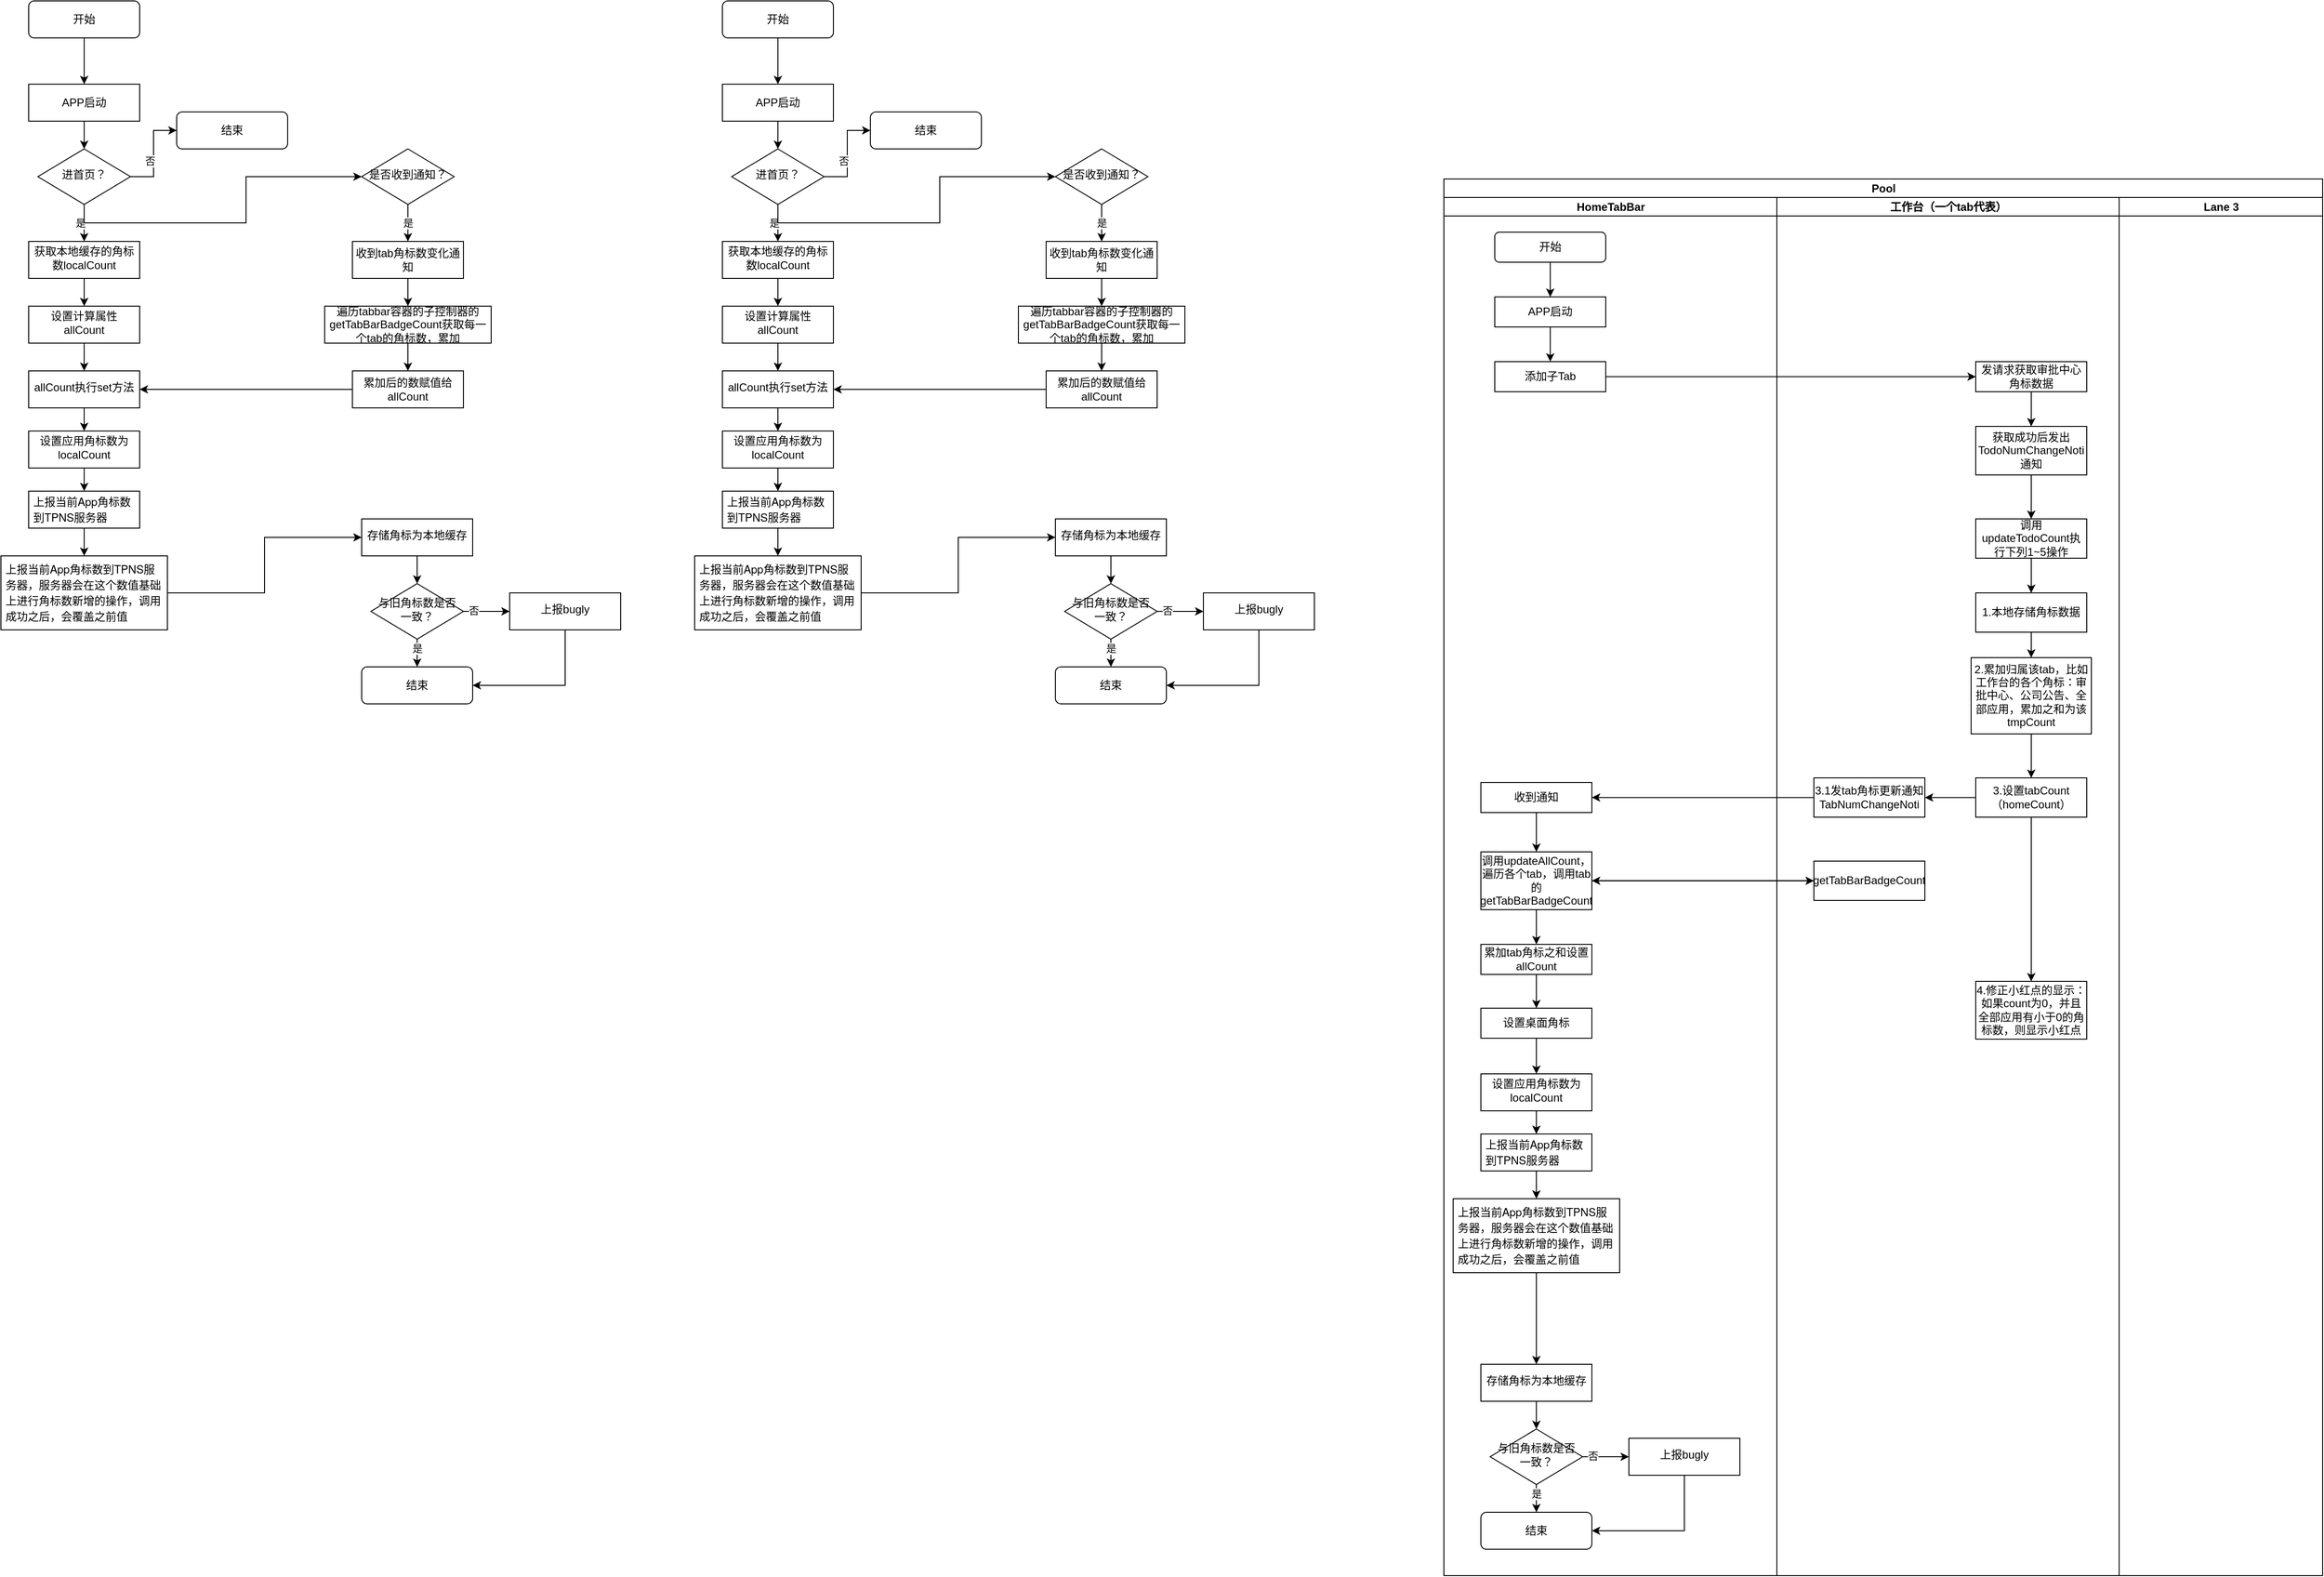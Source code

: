 <mxfile version="21.2.9" type="github">
  <diagram id="C5RBs43oDa-KdzZeNtuy" name="Page-1">
    <mxGraphModel dx="1434" dy="771" grid="1" gridSize="10" guides="1" tooltips="1" connect="1" arrows="1" fold="1" page="1" pageScale="1" pageWidth="827" pageHeight="1169" math="0" shadow="0">
      <root>
        <mxCell id="WIyWlLk6GJQsqaUBKTNV-0" />
        <mxCell id="WIyWlLk6GJQsqaUBKTNV-1" parent="WIyWlLk6GJQsqaUBKTNV-0" />
        <mxCell id="JHV4z5gwBgqs_8dn7TYP-1" value="" style="edgeStyle=orthogonalEdgeStyle;rounded=0;orthogonalLoop=1;jettySize=auto;html=1;" parent="WIyWlLk6GJQsqaUBKTNV-1" source="WIyWlLk6GJQsqaUBKTNV-3" target="JHV4z5gwBgqs_8dn7TYP-0" edge="1">
          <mxGeometry relative="1" as="geometry" />
        </mxCell>
        <mxCell id="WIyWlLk6GJQsqaUBKTNV-3" value="开始" style="rounded=1;whiteSpace=wrap;html=1;fontSize=12;glass=0;strokeWidth=1;shadow=0;" parent="WIyWlLk6GJQsqaUBKTNV-1" vertex="1">
          <mxGeometry x="160" y="80" width="120" height="40" as="geometry" />
        </mxCell>
        <mxCell id="JHV4z5gwBgqs_8dn7TYP-3" value="" style="edgeStyle=orthogonalEdgeStyle;rounded=0;orthogonalLoop=1;jettySize=auto;html=1;" parent="WIyWlLk6GJQsqaUBKTNV-1" source="JHV4z5gwBgqs_8dn7TYP-0" target="JHV4z5gwBgqs_8dn7TYP-2" edge="1">
          <mxGeometry relative="1" as="geometry" />
        </mxCell>
        <mxCell id="JHV4z5gwBgqs_8dn7TYP-0" value="APP启动" style="rounded=0;whiteSpace=wrap;html=1;" parent="WIyWlLk6GJQsqaUBKTNV-1" vertex="1">
          <mxGeometry x="160" y="170" width="120" height="40" as="geometry" />
        </mxCell>
        <mxCell id="JHV4z5gwBgqs_8dn7TYP-5" value="" style="edgeStyle=orthogonalEdgeStyle;rounded=0;orthogonalLoop=1;jettySize=auto;html=1;" parent="WIyWlLk6GJQsqaUBKTNV-1" source="JHV4z5gwBgqs_8dn7TYP-2" target="JHV4z5gwBgqs_8dn7TYP-4" edge="1">
          <mxGeometry relative="1" as="geometry" />
        </mxCell>
        <mxCell id="JHV4z5gwBgqs_8dn7TYP-6" value="否" style="edgeLabel;html=1;align=center;verticalAlign=middle;resizable=0;points=[];" parent="JHV4z5gwBgqs_8dn7TYP-5" vertex="1" connectable="0">
          <mxGeometry x="-0.16" y="4" relative="1" as="geometry">
            <mxPoint as="offset" />
          </mxGeometry>
        </mxCell>
        <mxCell id="JHV4z5gwBgqs_8dn7TYP-8" value="" style="edgeStyle=orthogonalEdgeStyle;rounded=0;orthogonalLoop=1;jettySize=auto;html=1;" parent="WIyWlLk6GJQsqaUBKTNV-1" source="JHV4z5gwBgqs_8dn7TYP-2" target="JHV4z5gwBgqs_8dn7TYP-7" edge="1">
          <mxGeometry relative="1" as="geometry" />
        </mxCell>
        <mxCell id="JHV4z5gwBgqs_8dn7TYP-9" value="是" style="edgeLabel;html=1;align=center;verticalAlign=middle;resizable=0;points=[];" parent="JHV4z5gwBgqs_8dn7TYP-8" vertex="1" connectable="0">
          <mxGeometry x="-0.76" y="-4" relative="1" as="geometry">
            <mxPoint y="15" as="offset" />
          </mxGeometry>
        </mxCell>
        <mxCell id="JHV4z5gwBgqs_8dn7TYP-41" style="edgeStyle=orthogonalEdgeStyle;rounded=0;orthogonalLoop=1;jettySize=auto;html=1;exitX=0.5;exitY=1;exitDx=0;exitDy=0;entryX=0;entryY=0.5;entryDx=0;entryDy=0;" parent="WIyWlLk6GJQsqaUBKTNV-1" source="JHV4z5gwBgqs_8dn7TYP-2" target="JHV4z5gwBgqs_8dn7TYP-40" edge="1">
          <mxGeometry relative="1" as="geometry" />
        </mxCell>
        <mxCell id="JHV4z5gwBgqs_8dn7TYP-2" value="进首页？" style="rhombus;whiteSpace=wrap;html=1;shadow=0;fontFamily=Helvetica;fontSize=12;align=center;strokeWidth=1;spacing=6;spacingTop=-4;" parent="WIyWlLk6GJQsqaUBKTNV-1" vertex="1">
          <mxGeometry x="170" y="240" width="100" height="60" as="geometry" />
        </mxCell>
        <mxCell id="JHV4z5gwBgqs_8dn7TYP-4" value="结束" style="rounded=1;whiteSpace=wrap;html=1;fontSize=12;glass=0;strokeWidth=1;shadow=0;" parent="WIyWlLk6GJQsqaUBKTNV-1" vertex="1">
          <mxGeometry x="320" y="200" width="120" height="40" as="geometry" />
        </mxCell>
        <mxCell id="JHV4z5gwBgqs_8dn7TYP-11" value="" style="edgeStyle=orthogonalEdgeStyle;rounded=0;orthogonalLoop=1;jettySize=auto;html=1;" parent="WIyWlLk6GJQsqaUBKTNV-1" source="JHV4z5gwBgqs_8dn7TYP-7" target="JHV4z5gwBgqs_8dn7TYP-10" edge="1">
          <mxGeometry relative="1" as="geometry" />
        </mxCell>
        <mxCell id="JHV4z5gwBgqs_8dn7TYP-7" value="获取本地缓存的角标数localCount" style="whiteSpace=wrap;html=1;shadow=0;strokeWidth=1;spacing=6;spacingTop=-4;" parent="WIyWlLk6GJQsqaUBKTNV-1" vertex="1">
          <mxGeometry x="160" y="340" width="120" height="40" as="geometry" />
        </mxCell>
        <mxCell id="JHV4z5gwBgqs_8dn7TYP-13" value="" style="edgeStyle=orthogonalEdgeStyle;rounded=0;orthogonalLoop=1;jettySize=auto;html=1;" parent="WIyWlLk6GJQsqaUBKTNV-1" source="JHV4z5gwBgqs_8dn7TYP-10" target="JHV4z5gwBgqs_8dn7TYP-12" edge="1">
          <mxGeometry relative="1" as="geometry" />
        </mxCell>
        <mxCell id="JHV4z5gwBgqs_8dn7TYP-10" value="设置计算属性allCount" style="whiteSpace=wrap;html=1;shadow=0;strokeWidth=1;spacing=6;spacingTop=-4;" parent="WIyWlLk6GJQsqaUBKTNV-1" vertex="1">
          <mxGeometry x="160" y="410" width="120" height="40" as="geometry" />
        </mxCell>
        <mxCell id="JHV4z5gwBgqs_8dn7TYP-15" value="" style="edgeStyle=orthogonalEdgeStyle;rounded=0;orthogonalLoop=1;jettySize=auto;html=1;" parent="WIyWlLk6GJQsqaUBKTNV-1" source="JHV4z5gwBgqs_8dn7TYP-12" target="JHV4z5gwBgqs_8dn7TYP-14" edge="1">
          <mxGeometry relative="1" as="geometry" />
        </mxCell>
        <mxCell id="JHV4z5gwBgqs_8dn7TYP-12" value="allCount执行set方法" style="whiteSpace=wrap;html=1;shadow=0;strokeWidth=1;spacing=6;spacingTop=-4;" parent="WIyWlLk6GJQsqaUBKTNV-1" vertex="1">
          <mxGeometry x="160" y="480" width="120" height="40" as="geometry" />
        </mxCell>
        <mxCell id="JHV4z5gwBgqs_8dn7TYP-17" value="" style="edgeStyle=orthogonalEdgeStyle;rounded=0;orthogonalLoop=1;jettySize=auto;html=1;" parent="WIyWlLk6GJQsqaUBKTNV-1" source="JHV4z5gwBgqs_8dn7TYP-14" target="JHV4z5gwBgqs_8dn7TYP-16" edge="1">
          <mxGeometry relative="1" as="geometry" />
        </mxCell>
        <mxCell id="JHV4z5gwBgqs_8dn7TYP-14" value="设置应用角标数为localCount" style="whiteSpace=wrap;html=1;shadow=0;strokeWidth=1;spacing=6;spacingTop=-4;" parent="WIyWlLk6GJQsqaUBKTNV-1" vertex="1">
          <mxGeometry x="160" y="545" width="120" height="40" as="geometry" />
        </mxCell>
        <mxCell id="JHV4z5gwBgqs_8dn7TYP-19" value="" style="edgeStyle=orthogonalEdgeStyle;rounded=0;orthogonalLoop=1;jettySize=auto;html=1;" parent="WIyWlLk6GJQsqaUBKTNV-1" source="JHV4z5gwBgqs_8dn7TYP-16" target="JHV4z5gwBgqs_8dn7TYP-18" edge="1">
          <mxGeometry relative="1" as="geometry" />
        </mxCell>
        <mxCell id="JHV4z5gwBgqs_8dn7TYP-16" value="&lt;p style=&quot;margin: 0px; font-variant-numeric: normal; font-variant-east-asian: normal; font-variant-alternates: normal; font-kerning: auto; font-optical-sizing: auto; font-feature-settings: normal; font-variation-settings: normal; font-stretch: normal; line-height: normal; font-family: &amp;quot;Helvetica Neue&amp;quot;; background-color: rgb(255, 255, 255); text-align: start;&quot; class=&quot;p1&quot;&gt;上报当前App角标数到TPNS服务器&lt;/p&gt;" style="whiteSpace=wrap;html=1;shadow=0;strokeWidth=1;spacing=6;spacingTop=-4;" parent="WIyWlLk6GJQsqaUBKTNV-1" vertex="1">
          <mxGeometry x="160" y="610" width="120" height="40" as="geometry" />
        </mxCell>
        <mxCell id="JHV4z5gwBgqs_8dn7TYP-21" value="" style="edgeStyle=orthogonalEdgeStyle;rounded=0;orthogonalLoop=1;jettySize=auto;html=1;" parent="WIyWlLk6GJQsqaUBKTNV-1" source="JHV4z5gwBgqs_8dn7TYP-18" target="JHV4z5gwBgqs_8dn7TYP-20" edge="1">
          <mxGeometry relative="1" as="geometry" />
        </mxCell>
        <mxCell id="JHV4z5gwBgqs_8dn7TYP-18" value="&lt;p style=&quot;margin: 0px; font-variant-numeric: normal; font-variant-east-asian: normal; font-variant-alternates: normal; font-kerning: auto; font-optical-sizing: auto; font-feature-settings: normal; font-variation-settings: normal; font-stretch: normal; line-height: normal; font-family: &amp;quot;Helvetica Neue&amp;quot;; background-color: rgb(255, 255, 255); text-align: start;&quot; class=&quot;p1&quot;&gt;上报当前App角标数到TPNS服务器，服务器会在这个数值基础上进行角标数新增的操作，调用成功之后，会覆盖之前值&lt;/p&gt;" style="whiteSpace=wrap;html=1;shadow=0;strokeWidth=1;spacing=6;spacingTop=-4;" parent="WIyWlLk6GJQsqaUBKTNV-1" vertex="1">
          <mxGeometry x="130" y="680" width="180" height="80" as="geometry" />
        </mxCell>
        <mxCell id="JHV4z5gwBgqs_8dn7TYP-23" value="" style="edgeStyle=orthogonalEdgeStyle;rounded=0;orthogonalLoop=1;jettySize=auto;html=1;exitX=1;exitY=0.5;exitDx=0;exitDy=0;" parent="WIyWlLk6GJQsqaUBKTNV-1" source="JHV4z5gwBgqs_8dn7TYP-24" target="JHV4z5gwBgqs_8dn7TYP-22" edge="1">
          <mxGeometry relative="1" as="geometry" />
        </mxCell>
        <mxCell id="JHV4z5gwBgqs_8dn7TYP-25" value="否" style="edgeLabel;html=1;align=center;verticalAlign=middle;resizable=0;points=[];" parent="JHV4z5gwBgqs_8dn7TYP-23" vertex="1" connectable="0">
          <mxGeometry x="-0.568" y="1" relative="1" as="geometry">
            <mxPoint as="offset" />
          </mxGeometry>
        </mxCell>
        <mxCell id="JHV4z5gwBgqs_8dn7TYP-26" value="" style="edgeStyle=orthogonalEdgeStyle;rounded=0;orthogonalLoop=1;jettySize=auto;html=1;" parent="WIyWlLk6GJQsqaUBKTNV-1" source="JHV4z5gwBgqs_8dn7TYP-20" target="JHV4z5gwBgqs_8dn7TYP-24" edge="1">
          <mxGeometry relative="1" as="geometry" />
        </mxCell>
        <mxCell id="JHV4z5gwBgqs_8dn7TYP-20" value="存储角标为本地缓存" style="whiteSpace=wrap;html=1;shadow=0;strokeWidth=1;spacing=6;spacingTop=-4;" parent="WIyWlLk6GJQsqaUBKTNV-1" vertex="1">
          <mxGeometry x="520" y="640" width="120" height="40" as="geometry" />
        </mxCell>
        <mxCell id="JHV4z5gwBgqs_8dn7TYP-31" style="edgeStyle=orthogonalEdgeStyle;rounded=0;orthogonalLoop=1;jettySize=auto;html=1;entryX=1;entryY=0.5;entryDx=0;entryDy=0;exitX=0.5;exitY=1;exitDx=0;exitDy=0;" parent="WIyWlLk6GJQsqaUBKTNV-1" source="JHV4z5gwBgqs_8dn7TYP-22" target="JHV4z5gwBgqs_8dn7TYP-29" edge="1">
          <mxGeometry relative="1" as="geometry" />
        </mxCell>
        <mxCell id="JHV4z5gwBgqs_8dn7TYP-22" value="上报bugly" style="whiteSpace=wrap;html=1;shadow=0;strokeWidth=1;spacing=6;spacingTop=-4;" parent="WIyWlLk6GJQsqaUBKTNV-1" vertex="1">
          <mxGeometry x="680" y="720" width="120" height="40" as="geometry" />
        </mxCell>
        <mxCell id="JHV4z5gwBgqs_8dn7TYP-30" value="" style="edgeStyle=orthogonalEdgeStyle;rounded=0;orthogonalLoop=1;jettySize=auto;html=1;" parent="WIyWlLk6GJQsqaUBKTNV-1" source="JHV4z5gwBgqs_8dn7TYP-24" target="JHV4z5gwBgqs_8dn7TYP-29" edge="1">
          <mxGeometry relative="1" as="geometry" />
        </mxCell>
        <mxCell id="JHV4z5gwBgqs_8dn7TYP-32" value="是" style="edgeLabel;html=1;align=center;verticalAlign=middle;resizable=0;points=[];" parent="JHV4z5gwBgqs_8dn7TYP-30" vertex="1" connectable="0">
          <mxGeometry x="0.2" relative="1" as="geometry">
            <mxPoint as="offset" />
          </mxGeometry>
        </mxCell>
        <mxCell id="JHV4z5gwBgqs_8dn7TYP-24" value="与旧角标数是否一致？" style="rhombus;whiteSpace=wrap;html=1;shadow=0;fontFamily=Helvetica;fontSize=12;align=center;strokeWidth=1;spacing=6;spacingTop=-4;" parent="WIyWlLk6GJQsqaUBKTNV-1" vertex="1">
          <mxGeometry x="530" y="710" width="100" height="60" as="geometry" />
        </mxCell>
        <mxCell id="JHV4z5gwBgqs_8dn7TYP-29" value="结束" style="rounded=1;whiteSpace=wrap;html=1;fontSize=12;glass=0;strokeWidth=1;shadow=0;" parent="WIyWlLk6GJQsqaUBKTNV-1" vertex="1">
          <mxGeometry x="520" y="800" width="120" height="40" as="geometry" />
        </mxCell>
        <mxCell id="JHV4z5gwBgqs_8dn7TYP-35" value="" style="edgeStyle=orthogonalEdgeStyle;rounded=0;orthogonalLoop=1;jettySize=auto;html=1;" parent="WIyWlLk6GJQsqaUBKTNV-1" source="JHV4z5gwBgqs_8dn7TYP-33" target="JHV4z5gwBgqs_8dn7TYP-34" edge="1">
          <mxGeometry relative="1" as="geometry" />
        </mxCell>
        <mxCell id="JHV4z5gwBgqs_8dn7TYP-33" value="收到tab角标数变化通知" style="rounded=0;whiteSpace=wrap;html=1;" parent="WIyWlLk6GJQsqaUBKTNV-1" vertex="1">
          <mxGeometry x="510" y="340" width="120" height="40" as="geometry" />
        </mxCell>
        <mxCell id="JHV4z5gwBgqs_8dn7TYP-38" value="" style="edgeStyle=orthogonalEdgeStyle;rounded=0;orthogonalLoop=1;jettySize=auto;html=1;" parent="WIyWlLk6GJQsqaUBKTNV-1" source="JHV4z5gwBgqs_8dn7TYP-34" target="JHV4z5gwBgqs_8dn7TYP-37" edge="1">
          <mxGeometry relative="1" as="geometry" />
        </mxCell>
        <mxCell id="JHV4z5gwBgqs_8dn7TYP-34" value="遍历tabbar容器的子控制器的getTabBarBadgeCount获取每一个tab的角标数，累加" style="rounded=0;whiteSpace=wrap;html=1;" parent="WIyWlLk6GJQsqaUBKTNV-1" vertex="1">
          <mxGeometry x="480" y="410" width="180" height="40" as="geometry" />
        </mxCell>
        <mxCell id="JHV4z5gwBgqs_8dn7TYP-39" style="edgeStyle=orthogonalEdgeStyle;rounded=0;orthogonalLoop=1;jettySize=auto;html=1;entryX=1;entryY=0.5;entryDx=0;entryDy=0;exitX=0;exitY=0.5;exitDx=0;exitDy=0;" parent="WIyWlLk6GJQsqaUBKTNV-1" source="JHV4z5gwBgqs_8dn7TYP-37" target="JHV4z5gwBgqs_8dn7TYP-12" edge="1">
          <mxGeometry relative="1" as="geometry" />
        </mxCell>
        <mxCell id="JHV4z5gwBgqs_8dn7TYP-37" value="累加后的数赋值给allCount" style="rounded=0;whiteSpace=wrap;html=1;" parent="WIyWlLk6GJQsqaUBKTNV-1" vertex="1">
          <mxGeometry x="510" y="480" width="120" height="40" as="geometry" />
        </mxCell>
        <mxCell id="JHV4z5gwBgqs_8dn7TYP-43" value="是" style="edgeStyle=orthogonalEdgeStyle;rounded=0;orthogonalLoop=1;jettySize=auto;html=1;entryX=0.5;entryY=0;entryDx=0;entryDy=0;" parent="WIyWlLk6GJQsqaUBKTNV-1" source="JHV4z5gwBgqs_8dn7TYP-40" target="JHV4z5gwBgqs_8dn7TYP-33" edge="1">
          <mxGeometry relative="1" as="geometry" />
        </mxCell>
        <mxCell id="JHV4z5gwBgqs_8dn7TYP-40" value="是否收到通知？" style="rhombus;whiteSpace=wrap;html=1;shadow=0;fontFamily=Helvetica;fontSize=12;align=center;strokeWidth=1;spacing=6;spacingTop=-4;" parent="WIyWlLk6GJQsqaUBKTNV-1" vertex="1">
          <mxGeometry x="520" y="240" width="100" height="60" as="geometry" />
        </mxCell>
        <mxCell id="_8JFi2L16GDxgn1YLCtb-0" value="" style="edgeStyle=orthogonalEdgeStyle;rounded=0;orthogonalLoop=1;jettySize=auto;html=1;" edge="1" parent="WIyWlLk6GJQsqaUBKTNV-1" source="_8JFi2L16GDxgn1YLCtb-1" target="_8JFi2L16GDxgn1YLCtb-3">
          <mxGeometry relative="1" as="geometry" />
        </mxCell>
        <mxCell id="_8JFi2L16GDxgn1YLCtb-1" value="开始" style="rounded=1;whiteSpace=wrap;html=1;fontSize=12;glass=0;strokeWidth=1;shadow=0;" vertex="1" parent="WIyWlLk6GJQsqaUBKTNV-1">
          <mxGeometry x="910" y="80" width="120" height="40" as="geometry" />
        </mxCell>
        <mxCell id="_8JFi2L16GDxgn1YLCtb-2" value="" style="edgeStyle=orthogonalEdgeStyle;rounded=0;orthogonalLoop=1;jettySize=auto;html=1;" edge="1" parent="WIyWlLk6GJQsqaUBKTNV-1" source="_8JFi2L16GDxgn1YLCtb-3" target="_8JFi2L16GDxgn1YLCtb-9">
          <mxGeometry relative="1" as="geometry" />
        </mxCell>
        <mxCell id="_8JFi2L16GDxgn1YLCtb-3" value="APP启动" style="rounded=0;whiteSpace=wrap;html=1;" vertex="1" parent="WIyWlLk6GJQsqaUBKTNV-1">
          <mxGeometry x="910" y="170" width="120" height="40" as="geometry" />
        </mxCell>
        <mxCell id="_8JFi2L16GDxgn1YLCtb-4" value="" style="edgeStyle=orthogonalEdgeStyle;rounded=0;orthogonalLoop=1;jettySize=auto;html=1;" edge="1" parent="WIyWlLk6GJQsqaUBKTNV-1" source="_8JFi2L16GDxgn1YLCtb-9" target="_8JFi2L16GDxgn1YLCtb-10">
          <mxGeometry relative="1" as="geometry" />
        </mxCell>
        <mxCell id="_8JFi2L16GDxgn1YLCtb-5" value="否" style="edgeLabel;html=1;align=center;verticalAlign=middle;resizable=0;points=[];" vertex="1" connectable="0" parent="_8JFi2L16GDxgn1YLCtb-4">
          <mxGeometry x="-0.16" y="4" relative="1" as="geometry">
            <mxPoint as="offset" />
          </mxGeometry>
        </mxCell>
        <mxCell id="_8JFi2L16GDxgn1YLCtb-6" value="" style="edgeStyle=orthogonalEdgeStyle;rounded=0;orthogonalLoop=1;jettySize=auto;html=1;" edge="1" parent="WIyWlLk6GJQsqaUBKTNV-1" source="_8JFi2L16GDxgn1YLCtb-9" target="_8JFi2L16GDxgn1YLCtb-12">
          <mxGeometry relative="1" as="geometry" />
        </mxCell>
        <mxCell id="_8JFi2L16GDxgn1YLCtb-7" value="是" style="edgeLabel;html=1;align=center;verticalAlign=middle;resizable=0;points=[];" vertex="1" connectable="0" parent="_8JFi2L16GDxgn1YLCtb-6">
          <mxGeometry x="-0.76" y="-4" relative="1" as="geometry">
            <mxPoint y="15" as="offset" />
          </mxGeometry>
        </mxCell>
        <mxCell id="_8JFi2L16GDxgn1YLCtb-8" style="edgeStyle=orthogonalEdgeStyle;rounded=0;orthogonalLoop=1;jettySize=auto;html=1;exitX=0.5;exitY=1;exitDx=0;exitDy=0;entryX=0;entryY=0.5;entryDx=0;entryDy=0;" edge="1" parent="WIyWlLk6GJQsqaUBKTNV-1" source="_8JFi2L16GDxgn1YLCtb-9" target="_8JFi2L16GDxgn1YLCtb-40">
          <mxGeometry relative="1" as="geometry" />
        </mxCell>
        <mxCell id="_8JFi2L16GDxgn1YLCtb-9" value="进首页？" style="rhombus;whiteSpace=wrap;html=1;shadow=0;fontFamily=Helvetica;fontSize=12;align=center;strokeWidth=1;spacing=6;spacingTop=-4;" vertex="1" parent="WIyWlLk6GJQsqaUBKTNV-1">
          <mxGeometry x="920" y="240" width="100" height="60" as="geometry" />
        </mxCell>
        <mxCell id="_8JFi2L16GDxgn1YLCtb-10" value="结束" style="rounded=1;whiteSpace=wrap;html=1;fontSize=12;glass=0;strokeWidth=1;shadow=0;" vertex="1" parent="WIyWlLk6GJQsqaUBKTNV-1">
          <mxGeometry x="1070" y="200" width="120" height="40" as="geometry" />
        </mxCell>
        <mxCell id="_8JFi2L16GDxgn1YLCtb-11" value="" style="edgeStyle=orthogonalEdgeStyle;rounded=0;orthogonalLoop=1;jettySize=auto;html=1;" edge="1" parent="WIyWlLk6GJQsqaUBKTNV-1" source="_8JFi2L16GDxgn1YLCtb-12" target="_8JFi2L16GDxgn1YLCtb-14">
          <mxGeometry relative="1" as="geometry" />
        </mxCell>
        <mxCell id="_8JFi2L16GDxgn1YLCtb-12" value="获取本地缓存的角标数localCount" style="whiteSpace=wrap;html=1;shadow=0;strokeWidth=1;spacing=6;spacingTop=-4;" vertex="1" parent="WIyWlLk6GJQsqaUBKTNV-1">
          <mxGeometry x="910" y="340" width="120" height="40" as="geometry" />
        </mxCell>
        <mxCell id="_8JFi2L16GDxgn1YLCtb-13" value="" style="edgeStyle=orthogonalEdgeStyle;rounded=0;orthogonalLoop=1;jettySize=auto;html=1;" edge="1" parent="WIyWlLk6GJQsqaUBKTNV-1" source="_8JFi2L16GDxgn1YLCtb-14" target="_8JFi2L16GDxgn1YLCtb-16">
          <mxGeometry relative="1" as="geometry" />
        </mxCell>
        <mxCell id="_8JFi2L16GDxgn1YLCtb-14" value="设置计算属性allCount" style="whiteSpace=wrap;html=1;shadow=0;strokeWidth=1;spacing=6;spacingTop=-4;" vertex="1" parent="WIyWlLk6GJQsqaUBKTNV-1">
          <mxGeometry x="910" y="410" width="120" height="40" as="geometry" />
        </mxCell>
        <mxCell id="_8JFi2L16GDxgn1YLCtb-15" value="" style="edgeStyle=orthogonalEdgeStyle;rounded=0;orthogonalLoop=1;jettySize=auto;html=1;" edge="1" parent="WIyWlLk6GJQsqaUBKTNV-1" source="_8JFi2L16GDxgn1YLCtb-16" target="_8JFi2L16GDxgn1YLCtb-18">
          <mxGeometry relative="1" as="geometry" />
        </mxCell>
        <mxCell id="_8JFi2L16GDxgn1YLCtb-16" value="allCount执行set方法" style="whiteSpace=wrap;html=1;shadow=0;strokeWidth=1;spacing=6;spacingTop=-4;" vertex="1" parent="WIyWlLk6GJQsqaUBKTNV-1">
          <mxGeometry x="910" y="480" width="120" height="40" as="geometry" />
        </mxCell>
        <mxCell id="_8JFi2L16GDxgn1YLCtb-17" value="" style="edgeStyle=orthogonalEdgeStyle;rounded=0;orthogonalLoop=1;jettySize=auto;html=1;" edge="1" parent="WIyWlLk6GJQsqaUBKTNV-1" source="_8JFi2L16GDxgn1YLCtb-18" target="_8JFi2L16GDxgn1YLCtb-20">
          <mxGeometry relative="1" as="geometry" />
        </mxCell>
        <mxCell id="_8JFi2L16GDxgn1YLCtb-18" value="设置应用角标数为localCount" style="whiteSpace=wrap;html=1;shadow=0;strokeWidth=1;spacing=6;spacingTop=-4;" vertex="1" parent="WIyWlLk6GJQsqaUBKTNV-1">
          <mxGeometry x="910" y="545" width="120" height="40" as="geometry" />
        </mxCell>
        <mxCell id="_8JFi2L16GDxgn1YLCtb-19" value="" style="edgeStyle=orthogonalEdgeStyle;rounded=0;orthogonalLoop=1;jettySize=auto;html=1;" edge="1" parent="WIyWlLk6GJQsqaUBKTNV-1" source="_8JFi2L16GDxgn1YLCtb-20" target="_8JFi2L16GDxgn1YLCtb-22">
          <mxGeometry relative="1" as="geometry" />
        </mxCell>
        <mxCell id="_8JFi2L16GDxgn1YLCtb-20" value="&lt;p style=&quot;margin: 0px; font-variant-numeric: normal; font-variant-east-asian: normal; font-variant-alternates: normal; font-kerning: auto; font-optical-sizing: auto; font-feature-settings: normal; font-variation-settings: normal; font-stretch: normal; line-height: normal; font-family: &amp;quot;Helvetica Neue&amp;quot;; background-color: rgb(255, 255, 255); text-align: start;&quot; class=&quot;p1&quot;&gt;上报当前App角标数到TPNS服务器&lt;/p&gt;" style="whiteSpace=wrap;html=1;shadow=0;strokeWidth=1;spacing=6;spacingTop=-4;" vertex="1" parent="WIyWlLk6GJQsqaUBKTNV-1">
          <mxGeometry x="910" y="610" width="120" height="40" as="geometry" />
        </mxCell>
        <mxCell id="_8JFi2L16GDxgn1YLCtb-21" value="" style="edgeStyle=orthogonalEdgeStyle;rounded=0;orthogonalLoop=1;jettySize=auto;html=1;" edge="1" parent="WIyWlLk6GJQsqaUBKTNV-1" source="_8JFi2L16GDxgn1YLCtb-22" target="_8JFi2L16GDxgn1YLCtb-26">
          <mxGeometry relative="1" as="geometry" />
        </mxCell>
        <mxCell id="_8JFi2L16GDxgn1YLCtb-22" value="&lt;p style=&quot;margin: 0px; font-variant-numeric: normal; font-variant-east-asian: normal; font-variant-alternates: normal; font-kerning: auto; font-optical-sizing: auto; font-feature-settings: normal; font-variation-settings: normal; font-stretch: normal; line-height: normal; font-family: &amp;quot;Helvetica Neue&amp;quot;; background-color: rgb(255, 255, 255); text-align: start;&quot; class=&quot;p1&quot;&gt;上报当前App角标数到TPNS服务器，服务器会在这个数值基础上进行角标数新增的操作，调用成功之后，会覆盖之前值&lt;/p&gt;" style="whiteSpace=wrap;html=1;shadow=0;strokeWidth=1;spacing=6;spacingTop=-4;" vertex="1" parent="WIyWlLk6GJQsqaUBKTNV-1">
          <mxGeometry x="880" y="680" width="180" height="80" as="geometry" />
        </mxCell>
        <mxCell id="_8JFi2L16GDxgn1YLCtb-23" value="" style="edgeStyle=orthogonalEdgeStyle;rounded=0;orthogonalLoop=1;jettySize=auto;html=1;exitX=1;exitY=0.5;exitDx=0;exitDy=0;" edge="1" parent="WIyWlLk6GJQsqaUBKTNV-1" source="_8JFi2L16GDxgn1YLCtb-31" target="_8JFi2L16GDxgn1YLCtb-28">
          <mxGeometry relative="1" as="geometry" />
        </mxCell>
        <mxCell id="_8JFi2L16GDxgn1YLCtb-24" value="否" style="edgeLabel;html=1;align=center;verticalAlign=middle;resizable=0;points=[];" vertex="1" connectable="0" parent="_8JFi2L16GDxgn1YLCtb-23">
          <mxGeometry x="-0.568" y="1" relative="1" as="geometry">
            <mxPoint as="offset" />
          </mxGeometry>
        </mxCell>
        <mxCell id="_8JFi2L16GDxgn1YLCtb-25" value="" style="edgeStyle=orthogonalEdgeStyle;rounded=0;orthogonalLoop=1;jettySize=auto;html=1;" edge="1" parent="WIyWlLk6GJQsqaUBKTNV-1" source="_8JFi2L16GDxgn1YLCtb-26" target="_8JFi2L16GDxgn1YLCtb-31">
          <mxGeometry relative="1" as="geometry" />
        </mxCell>
        <mxCell id="_8JFi2L16GDxgn1YLCtb-26" value="存储角标为本地缓存" style="whiteSpace=wrap;html=1;shadow=0;strokeWidth=1;spacing=6;spacingTop=-4;" vertex="1" parent="WIyWlLk6GJQsqaUBKTNV-1">
          <mxGeometry x="1270" y="640" width="120" height="40" as="geometry" />
        </mxCell>
        <mxCell id="_8JFi2L16GDxgn1YLCtb-27" style="edgeStyle=orthogonalEdgeStyle;rounded=0;orthogonalLoop=1;jettySize=auto;html=1;entryX=1;entryY=0.5;entryDx=0;entryDy=0;exitX=0.5;exitY=1;exitDx=0;exitDy=0;" edge="1" parent="WIyWlLk6GJQsqaUBKTNV-1" source="_8JFi2L16GDxgn1YLCtb-28" target="_8JFi2L16GDxgn1YLCtb-32">
          <mxGeometry relative="1" as="geometry" />
        </mxCell>
        <mxCell id="_8JFi2L16GDxgn1YLCtb-28" value="上报bugly" style="whiteSpace=wrap;html=1;shadow=0;strokeWidth=1;spacing=6;spacingTop=-4;" vertex="1" parent="WIyWlLk6GJQsqaUBKTNV-1">
          <mxGeometry x="1430" y="720" width="120" height="40" as="geometry" />
        </mxCell>
        <mxCell id="_8JFi2L16GDxgn1YLCtb-29" value="" style="edgeStyle=orthogonalEdgeStyle;rounded=0;orthogonalLoop=1;jettySize=auto;html=1;" edge="1" parent="WIyWlLk6GJQsqaUBKTNV-1" source="_8JFi2L16GDxgn1YLCtb-31" target="_8JFi2L16GDxgn1YLCtb-32">
          <mxGeometry relative="1" as="geometry" />
        </mxCell>
        <mxCell id="_8JFi2L16GDxgn1YLCtb-30" value="是" style="edgeLabel;html=1;align=center;verticalAlign=middle;resizable=0;points=[];" vertex="1" connectable="0" parent="_8JFi2L16GDxgn1YLCtb-29">
          <mxGeometry x="0.2" relative="1" as="geometry">
            <mxPoint as="offset" />
          </mxGeometry>
        </mxCell>
        <mxCell id="_8JFi2L16GDxgn1YLCtb-31" value="与旧角标数是否一致？" style="rhombus;whiteSpace=wrap;html=1;shadow=0;fontFamily=Helvetica;fontSize=12;align=center;strokeWidth=1;spacing=6;spacingTop=-4;" vertex="1" parent="WIyWlLk6GJQsqaUBKTNV-1">
          <mxGeometry x="1280" y="710" width="100" height="60" as="geometry" />
        </mxCell>
        <mxCell id="_8JFi2L16GDxgn1YLCtb-32" value="结束" style="rounded=1;whiteSpace=wrap;html=1;fontSize=12;glass=0;strokeWidth=1;shadow=0;" vertex="1" parent="WIyWlLk6GJQsqaUBKTNV-1">
          <mxGeometry x="1270" y="800" width="120" height="40" as="geometry" />
        </mxCell>
        <mxCell id="_8JFi2L16GDxgn1YLCtb-33" value="" style="edgeStyle=orthogonalEdgeStyle;rounded=0;orthogonalLoop=1;jettySize=auto;html=1;" edge="1" parent="WIyWlLk6GJQsqaUBKTNV-1" source="_8JFi2L16GDxgn1YLCtb-34" target="_8JFi2L16GDxgn1YLCtb-36">
          <mxGeometry relative="1" as="geometry" />
        </mxCell>
        <mxCell id="_8JFi2L16GDxgn1YLCtb-34" value="收到tab角标数变化通知" style="rounded=0;whiteSpace=wrap;html=1;" vertex="1" parent="WIyWlLk6GJQsqaUBKTNV-1">
          <mxGeometry x="1260" y="340" width="120" height="40" as="geometry" />
        </mxCell>
        <mxCell id="_8JFi2L16GDxgn1YLCtb-35" value="" style="edgeStyle=orthogonalEdgeStyle;rounded=0;orthogonalLoop=1;jettySize=auto;html=1;" edge="1" parent="WIyWlLk6GJQsqaUBKTNV-1" source="_8JFi2L16GDxgn1YLCtb-36" target="_8JFi2L16GDxgn1YLCtb-38">
          <mxGeometry relative="1" as="geometry" />
        </mxCell>
        <mxCell id="_8JFi2L16GDxgn1YLCtb-36" value="遍历tabbar容器的子控制器的getTabBarBadgeCount获取每一个tab的角标数，累加" style="rounded=0;whiteSpace=wrap;html=1;" vertex="1" parent="WIyWlLk6GJQsqaUBKTNV-1">
          <mxGeometry x="1230" y="410" width="180" height="40" as="geometry" />
        </mxCell>
        <mxCell id="_8JFi2L16GDxgn1YLCtb-37" style="edgeStyle=orthogonalEdgeStyle;rounded=0;orthogonalLoop=1;jettySize=auto;html=1;entryX=1;entryY=0.5;entryDx=0;entryDy=0;exitX=0;exitY=0.5;exitDx=0;exitDy=0;" edge="1" parent="WIyWlLk6GJQsqaUBKTNV-1" source="_8JFi2L16GDxgn1YLCtb-38" target="_8JFi2L16GDxgn1YLCtb-16">
          <mxGeometry relative="1" as="geometry" />
        </mxCell>
        <mxCell id="_8JFi2L16GDxgn1YLCtb-38" value="累加后的数赋值给allCount" style="rounded=0;whiteSpace=wrap;html=1;" vertex="1" parent="WIyWlLk6GJQsqaUBKTNV-1">
          <mxGeometry x="1260" y="480" width="120" height="40" as="geometry" />
        </mxCell>
        <mxCell id="_8JFi2L16GDxgn1YLCtb-39" value="是" style="edgeStyle=orthogonalEdgeStyle;rounded=0;orthogonalLoop=1;jettySize=auto;html=1;entryX=0.5;entryY=0;entryDx=0;entryDy=0;" edge="1" parent="WIyWlLk6GJQsqaUBKTNV-1" source="_8JFi2L16GDxgn1YLCtb-40" target="_8JFi2L16GDxgn1YLCtb-34">
          <mxGeometry relative="1" as="geometry" />
        </mxCell>
        <mxCell id="_8JFi2L16GDxgn1YLCtb-40" value="是否收到通知？" style="rhombus;whiteSpace=wrap;html=1;shadow=0;fontFamily=Helvetica;fontSize=12;align=center;strokeWidth=1;spacing=6;spacingTop=-4;" vertex="1" parent="WIyWlLk6GJQsqaUBKTNV-1">
          <mxGeometry x="1270" y="240" width="100" height="60" as="geometry" />
        </mxCell>
        <mxCell id="_8JFi2L16GDxgn1YLCtb-41" value="Pool" style="swimlane;childLayout=stackLayout;resizeParent=1;resizeParentMax=0;startSize=20;html=1;" vertex="1" parent="WIyWlLk6GJQsqaUBKTNV-1">
          <mxGeometry x="1690" y="272.5" width="950" height="1510" as="geometry" />
        </mxCell>
        <mxCell id="_8JFi2L16GDxgn1YLCtb-42" value="HomeTabBar" style="swimlane;startSize=20;html=1;" vertex="1" parent="_8JFi2L16GDxgn1YLCtb-41">
          <mxGeometry y="20" width="360" height="1490" as="geometry" />
        </mxCell>
        <mxCell id="_8JFi2L16GDxgn1YLCtb-51" value="" style="edgeStyle=orthogonalEdgeStyle;rounded=0;orthogonalLoop=1;jettySize=auto;html=1;" edge="1" parent="_8JFi2L16GDxgn1YLCtb-42" source="_8JFi2L16GDxgn1YLCtb-47" target="_8JFi2L16GDxgn1YLCtb-50">
          <mxGeometry relative="1" as="geometry" />
        </mxCell>
        <mxCell id="_8JFi2L16GDxgn1YLCtb-47" value="开始" style="rounded=1;whiteSpace=wrap;html=1;fontSize=12;glass=0;strokeWidth=1;shadow=0;" vertex="1" parent="_8JFi2L16GDxgn1YLCtb-42">
          <mxGeometry x="55" y="37.5" width="120" height="32.5" as="geometry" />
        </mxCell>
        <mxCell id="_8JFi2L16GDxgn1YLCtb-53" value="" style="edgeStyle=orthogonalEdgeStyle;rounded=0;orthogonalLoop=1;jettySize=auto;html=1;" edge="1" parent="_8JFi2L16GDxgn1YLCtb-42" source="_8JFi2L16GDxgn1YLCtb-50" target="_8JFi2L16GDxgn1YLCtb-52">
          <mxGeometry relative="1" as="geometry" />
        </mxCell>
        <mxCell id="_8JFi2L16GDxgn1YLCtb-50" value="APP启动" style="rounded=0;whiteSpace=wrap;html=1;" vertex="1" parent="_8JFi2L16GDxgn1YLCtb-42">
          <mxGeometry x="55" y="107.5" width="120" height="32.5" as="geometry" />
        </mxCell>
        <mxCell id="_8JFi2L16GDxgn1YLCtb-52" value="添加子Tab" style="rounded=0;whiteSpace=wrap;html=1;" vertex="1" parent="_8JFi2L16GDxgn1YLCtb-42">
          <mxGeometry x="55" y="177.5" width="120" height="32.5" as="geometry" />
        </mxCell>
        <mxCell id="_8JFi2L16GDxgn1YLCtb-80" value="" style="edgeStyle=orthogonalEdgeStyle;rounded=0;orthogonalLoop=1;jettySize=auto;html=1;" edge="1" parent="_8JFi2L16GDxgn1YLCtb-42" source="_8JFi2L16GDxgn1YLCtb-75" target="_8JFi2L16GDxgn1YLCtb-79">
          <mxGeometry relative="1" as="geometry" />
        </mxCell>
        <mxCell id="_8JFi2L16GDxgn1YLCtb-75" value="收到通知" style="rounded=0;whiteSpace=wrap;html=1;" vertex="1" parent="_8JFi2L16GDxgn1YLCtb-42">
          <mxGeometry x="40" y="632.5" width="120" height="32.5" as="geometry" />
        </mxCell>
        <mxCell id="_8JFi2L16GDxgn1YLCtb-102" value="" style="edgeStyle=orthogonalEdgeStyle;rounded=0;orthogonalLoop=1;jettySize=auto;html=1;" edge="1" parent="_8JFi2L16GDxgn1YLCtb-42" source="_8JFi2L16GDxgn1YLCtb-79" target="_8JFi2L16GDxgn1YLCtb-101">
          <mxGeometry relative="1" as="geometry" />
        </mxCell>
        <mxCell id="_8JFi2L16GDxgn1YLCtb-79" value="调用updateAllCount，遍历各个tab，调用tab的getTabBarBadgeCount" style="rounded=0;whiteSpace=wrap;html=1;" vertex="1" parent="_8JFi2L16GDxgn1YLCtb-42">
          <mxGeometry x="40" y="707.5" width="120" height="62.5" as="geometry" />
        </mxCell>
        <mxCell id="_8JFi2L16GDxgn1YLCtb-104" value="" style="edgeStyle=orthogonalEdgeStyle;rounded=0;orthogonalLoop=1;jettySize=auto;html=1;" edge="1" parent="_8JFi2L16GDxgn1YLCtb-42" source="_8JFi2L16GDxgn1YLCtb-101" target="_8JFi2L16GDxgn1YLCtb-103">
          <mxGeometry relative="1" as="geometry" />
        </mxCell>
        <mxCell id="_8JFi2L16GDxgn1YLCtb-101" value="累加tab角标之和设置allCount" style="rounded=0;whiteSpace=wrap;html=1;" vertex="1" parent="_8JFi2L16GDxgn1YLCtb-42">
          <mxGeometry x="40" y="807.5" width="120" height="32.5" as="geometry" />
        </mxCell>
        <mxCell id="_8JFi2L16GDxgn1YLCtb-122" style="edgeStyle=orthogonalEdgeStyle;rounded=0;orthogonalLoop=1;jettySize=auto;html=1;" edge="1" parent="_8JFi2L16GDxgn1YLCtb-42" source="_8JFi2L16GDxgn1YLCtb-103" target="_8JFi2L16GDxgn1YLCtb-106">
          <mxGeometry relative="1" as="geometry" />
        </mxCell>
        <mxCell id="_8JFi2L16GDxgn1YLCtb-103" value="设置桌面角标" style="rounded=0;whiteSpace=wrap;html=1;" vertex="1" parent="_8JFi2L16GDxgn1YLCtb-42">
          <mxGeometry x="40" y="876.5" width="120" height="32.5" as="geometry" />
        </mxCell>
        <mxCell id="_8JFi2L16GDxgn1YLCtb-106" value="设置应用角标数为localCount" style="whiteSpace=wrap;html=1;shadow=0;strokeWidth=1;spacing=6;spacingTop=-4;" vertex="1" parent="_8JFi2L16GDxgn1YLCtb-42">
          <mxGeometry x="40" y="947.5" width="120" height="40" as="geometry" />
        </mxCell>
        <mxCell id="_8JFi2L16GDxgn1YLCtb-108" value="&lt;p style=&quot;margin: 0px; font-variant-numeric: normal; font-variant-east-asian: normal; font-variant-alternates: normal; font-kerning: auto; font-optical-sizing: auto; font-feature-settings: normal; font-variation-settings: normal; font-stretch: normal; line-height: normal; font-family: &amp;quot;Helvetica Neue&amp;quot;; background-color: rgb(255, 255, 255); text-align: start;&quot; class=&quot;p1&quot;&gt;上报当前App角标数到TPNS服务器&lt;/p&gt;" style="whiteSpace=wrap;html=1;shadow=0;strokeWidth=1;spacing=6;spacingTop=-4;" vertex="1" parent="_8JFi2L16GDxgn1YLCtb-42">
          <mxGeometry x="40" y="1012.5" width="120" height="40" as="geometry" />
        </mxCell>
        <mxCell id="_8JFi2L16GDxgn1YLCtb-105" value="" style="edgeStyle=orthogonalEdgeStyle;rounded=0;orthogonalLoop=1;jettySize=auto;html=1;" edge="1" parent="_8JFi2L16GDxgn1YLCtb-42" source="_8JFi2L16GDxgn1YLCtb-106" target="_8JFi2L16GDxgn1YLCtb-108">
          <mxGeometry relative="1" as="geometry" />
        </mxCell>
        <mxCell id="_8JFi2L16GDxgn1YLCtb-110" value="&lt;p style=&quot;margin: 0px; font-variant-numeric: normal; font-variant-east-asian: normal; font-variant-alternates: normal; font-kerning: auto; font-optical-sizing: auto; font-feature-settings: normal; font-variation-settings: normal; font-stretch: normal; line-height: normal; font-family: &amp;quot;Helvetica Neue&amp;quot;; background-color: rgb(255, 255, 255); text-align: start;&quot; class=&quot;p1&quot;&gt;上报当前App角标数到TPNS服务器，服务器会在这个数值基础上进行角标数新增的操作，调用成功之后，会覆盖之前值&lt;/p&gt;" style="whiteSpace=wrap;html=1;shadow=0;strokeWidth=1;spacing=6;spacingTop=-4;" vertex="1" parent="_8JFi2L16GDxgn1YLCtb-42">
          <mxGeometry x="10" y="1082.5" width="180" height="80" as="geometry" />
        </mxCell>
        <mxCell id="_8JFi2L16GDxgn1YLCtb-107" value="" style="edgeStyle=orthogonalEdgeStyle;rounded=0;orthogonalLoop=1;jettySize=auto;html=1;" edge="1" parent="_8JFi2L16GDxgn1YLCtb-42" source="_8JFi2L16GDxgn1YLCtb-108" target="_8JFi2L16GDxgn1YLCtb-110">
          <mxGeometry relative="1" as="geometry" />
        </mxCell>
        <mxCell id="_8JFi2L16GDxgn1YLCtb-114" value="存储角标为本地缓存" style="whiteSpace=wrap;html=1;shadow=0;strokeWidth=1;spacing=6;spacingTop=-4;" vertex="1" parent="_8JFi2L16GDxgn1YLCtb-42">
          <mxGeometry x="40" y="1261.5" width="120" height="40" as="geometry" />
        </mxCell>
        <mxCell id="_8JFi2L16GDxgn1YLCtb-109" value="" style="edgeStyle=orthogonalEdgeStyle;rounded=0;orthogonalLoop=1;jettySize=auto;html=1;" edge="1" parent="_8JFi2L16GDxgn1YLCtb-42" source="_8JFi2L16GDxgn1YLCtb-110" target="_8JFi2L16GDxgn1YLCtb-114">
          <mxGeometry relative="1" as="geometry" />
        </mxCell>
        <mxCell id="_8JFi2L16GDxgn1YLCtb-116" value="上报bugly" style="whiteSpace=wrap;html=1;shadow=0;strokeWidth=1;spacing=6;spacingTop=-4;" vertex="1" parent="_8JFi2L16GDxgn1YLCtb-42">
          <mxGeometry x="200" y="1341.5" width="120" height="40" as="geometry" />
        </mxCell>
        <mxCell id="_8JFi2L16GDxgn1YLCtb-119" value="与旧角标数是否一致？" style="rhombus;whiteSpace=wrap;html=1;shadow=0;fontFamily=Helvetica;fontSize=12;align=center;strokeWidth=1;spacing=6;spacingTop=-4;" vertex="1" parent="_8JFi2L16GDxgn1YLCtb-42">
          <mxGeometry x="50" y="1331.5" width="100" height="60" as="geometry" />
        </mxCell>
        <mxCell id="_8JFi2L16GDxgn1YLCtb-113" value="" style="edgeStyle=orthogonalEdgeStyle;rounded=0;orthogonalLoop=1;jettySize=auto;html=1;" edge="1" parent="_8JFi2L16GDxgn1YLCtb-42" source="_8JFi2L16GDxgn1YLCtb-114" target="_8JFi2L16GDxgn1YLCtb-119">
          <mxGeometry relative="1" as="geometry" />
        </mxCell>
        <mxCell id="_8JFi2L16GDxgn1YLCtb-111" value="" style="edgeStyle=orthogonalEdgeStyle;rounded=0;orthogonalLoop=1;jettySize=auto;html=1;exitX=1;exitY=0.5;exitDx=0;exitDy=0;" edge="1" parent="_8JFi2L16GDxgn1YLCtb-42" source="_8JFi2L16GDxgn1YLCtb-119" target="_8JFi2L16GDxgn1YLCtb-116">
          <mxGeometry relative="1" as="geometry" />
        </mxCell>
        <mxCell id="_8JFi2L16GDxgn1YLCtb-112" value="否" style="edgeLabel;html=1;align=center;verticalAlign=middle;resizable=0;points=[];" vertex="1" connectable="0" parent="_8JFi2L16GDxgn1YLCtb-111">
          <mxGeometry x="-0.568" y="1" relative="1" as="geometry">
            <mxPoint as="offset" />
          </mxGeometry>
        </mxCell>
        <mxCell id="_8JFi2L16GDxgn1YLCtb-120" value="结束" style="rounded=1;whiteSpace=wrap;html=1;fontSize=12;glass=0;strokeWidth=1;shadow=0;" vertex="1" parent="_8JFi2L16GDxgn1YLCtb-42">
          <mxGeometry x="40" y="1421.5" width="120" height="40" as="geometry" />
        </mxCell>
        <mxCell id="_8JFi2L16GDxgn1YLCtb-115" style="edgeStyle=orthogonalEdgeStyle;rounded=0;orthogonalLoop=1;jettySize=auto;html=1;entryX=1;entryY=0.5;entryDx=0;entryDy=0;exitX=0.5;exitY=1;exitDx=0;exitDy=0;" edge="1" parent="_8JFi2L16GDxgn1YLCtb-42" source="_8JFi2L16GDxgn1YLCtb-116" target="_8JFi2L16GDxgn1YLCtb-120">
          <mxGeometry relative="1" as="geometry" />
        </mxCell>
        <mxCell id="_8JFi2L16GDxgn1YLCtb-117" value="" style="edgeStyle=orthogonalEdgeStyle;rounded=0;orthogonalLoop=1;jettySize=auto;html=1;" edge="1" parent="_8JFi2L16GDxgn1YLCtb-42" source="_8JFi2L16GDxgn1YLCtb-119" target="_8JFi2L16GDxgn1YLCtb-120">
          <mxGeometry relative="1" as="geometry" />
        </mxCell>
        <mxCell id="_8JFi2L16GDxgn1YLCtb-118" value="是" style="edgeLabel;html=1;align=center;verticalAlign=middle;resizable=0;points=[];" vertex="1" connectable="0" parent="_8JFi2L16GDxgn1YLCtb-117">
          <mxGeometry x="0.2" relative="1" as="geometry">
            <mxPoint as="offset" />
          </mxGeometry>
        </mxCell>
        <mxCell id="_8JFi2L16GDxgn1YLCtb-43" value="工作台（一个tab代表）" style="swimlane;startSize=20;html=1;" vertex="1" parent="_8JFi2L16GDxgn1YLCtb-41">
          <mxGeometry x="360" y="20" width="370" height="1490" as="geometry" />
        </mxCell>
        <mxCell id="_8JFi2L16GDxgn1YLCtb-60" value="" style="edgeStyle=orthogonalEdgeStyle;rounded=0;orthogonalLoop=1;jettySize=auto;html=1;" edge="1" parent="_8JFi2L16GDxgn1YLCtb-43" source="_8JFi2L16GDxgn1YLCtb-55" target="_8JFi2L16GDxgn1YLCtb-56">
          <mxGeometry relative="1" as="geometry" />
        </mxCell>
        <mxCell id="_8JFi2L16GDxgn1YLCtb-55" value="发请求获取审批中心角标数据" style="rounded=0;whiteSpace=wrap;html=1;" vertex="1" parent="_8JFi2L16GDxgn1YLCtb-43">
          <mxGeometry x="215" y="177.5" width="120" height="32.5" as="geometry" />
        </mxCell>
        <mxCell id="_8JFi2L16GDxgn1YLCtb-62" value="" style="edgeStyle=orthogonalEdgeStyle;rounded=0;orthogonalLoop=1;jettySize=auto;html=1;" edge="1" parent="_8JFi2L16GDxgn1YLCtb-43" source="_8JFi2L16GDxgn1YLCtb-56" target="_8JFi2L16GDxgn1YLCtb-57">
          <mxGeometry relative="1" as="geometry" />
        </mxCell>
        <mxCell id="_8JFi2L16GDxgn1YLCtb-56" value="获取成功后发出TodoNumChangeNoti通知" style="rounded=0;whiteSpace=wrap;html=1;" vertex="1" parent="_8JFi2L16GDxgn1YLCtb-43">
          <mxGeometry x="215" y="247.5" width="120" height="52.5" as="geometry" />
        </mxCell>
        <mxCell id="_8JFi2L16GDxgn1YLCtb-68" style="edgeStyle=orthogonalEdgeStyle;rounded=0;orthogonalLoop=1;jettySize=auto;html=1;entryX=0.5;entryY=0;entryDx=0;entryDy=0;" edge="1" parent="_8JFi2L16GDxgn1YLCtb-43" source="_8JFi2L16GDxgn1YLCtb-57" target="_8JFi2L16GDxgn1YLCtb-63">
          <mxGeometry relative="1" as="geometry" />
        </mxCell>
        <mxCell id="_8JFi2L16GDxgn1YLCtb-57" value="调用updateTodoCount执行下列1~5操作" style="rounded=0;whiteSpace=wrap;html=1;" vertex="1" parent="_8JFi2L16GDxgn1YLCtb-43">
          <mxGeometry x="215" y="347.5" width="120" height="42.5" as="geometry" />
        </mxCell>
        <mxCell id="_8JFi2L16GDxgn1YLCtb-69" style="edgeStyle=orthogonalEdgeStyle;rounded=0;orthogonalLoop=1;jettySize=auto;html=1;entryX=0.5;entryY=0;entryDx=0;entryDy=0;" edge="1" parent="_8JFi2L16GDxgn1YLCtb-43" source="_8JFi2L16GDxgn1YLCtb-63" target="_8JFi2L16GDxgn1YLCtb-64">
          <mxGeometry relative="1" as="geometry" />
        </mxCell>
        <mxCell id="_8JFi2L16GDxgn1YLCtb-63" value="1.本地存储角标数据" style="rounded=0;whiteSpace=wrap;html=1;" vertex="1" parent="_8JFi2L16GDxgn1YLCtb-43">
          <mxGeometry x="215" y="427.5" width="120" height="42.5" as="geometry" />
        </mxCell>
        <mxCell id="_8JFi2L16GDxgn1YLCtb-70" style="edgeStyle=orthogonalEdgeStyle;rounded=0;orthogonalLoop=1;jettySize=auto;html=1;" edge="1" parent="_8JFi2L16GDxgn1YLCtb-43" source="_8JFi2L16GDxgn1YLCtb-64" target="_8JFi2L16GDxgn1YLCtb-65">
          <mxGeometry relative="1" as="geometry" />
        </mxCell>
        <mxCell id="_8JFi2L16GDxgn1YLCtb-64" value="2.累加归属该tab，比如工作台的各个角标：审批中心、公司公告、全部应用，累加之和为该tmpCount" style="rounded=0;whiteSpace=wrap;html=1;" vertex="1" parent="_8JFi2L16GDxgn1YLCtb-43">
          <mxGeometry x="210" y="497.5" width="130" height="82.5" as="geometry" />
        </mxCell>
        <mxCell id="_8JFi2L16GDxgn1YLCtb-71" style="edgeStyle=orthogonalEdgeStyle;rounded=0;orthogonalLoop=1;jettySize=auto;html=1;" edge="1" parent="_8JFi2L16GDxgn1YLCtb-43" source="_8JFi2L16GDxgn1YLCtb-65" target="_8JFi2L16GDxgn1YLCtb-66">
          <mxGeometry relative="1" as="geometry" />
        </mxCell>
        <mxCell id="_8JFi2L16GDxgn1YLCtb-73" style="edgeStyle=orthogonalEdgeStyle;rounded=0;orthogonalLoop=1;jettySize=auto;html=1;" edge="1" parent="_8JFi2L16GDxgn1YLCtb-43" source="_8JFi2L16GDxgn1YLCtb-65" target="_8JFi2L16GDxgn1YLCtb-72">
          <mxGeometry relative="1" as="geometry" />
        </mxCell>
        <mxCell id="_8JFi2L16GDxgn1YLCtb-65" value="3.设置tabCount（homeCount）" style="rounded=0;whiteSpace=wrap;html=1;" vertex="1" parent="_8JFi2L16GDxgn1YLCtb-43">
          <mxGeometry x="215" y="627.5" width="120" height="42.5" as="geometry" />
        </mxCell>
        <mxCell id="_8JFi2L16GDxgn1YLCtb-66" value="4.修正小红点的显示：如果count为0，并且全部应用有小于0的角标数，则显示小红点" style="rounded=0;whiteSpace=wrap;html=1;" vertex="1" parent="_8JFi2L16GDxgn1YLCtb-43">
          <mxGeometry x="215" y="847.5" width="120" height="62.5" as="geometry" />
        </mxCell>
        <mxCell id="_8JFi2L16GDxgn1YLCtb-72" value="3.1发tab角标更新通知TabNumChangeNoti" style="rounded=0;whiteSpace=wrap;html=1;" vertex="1" parent="_8JFi2L16GDxgn1YLCtb-43">
          <mxGeometry x="40" y="627.5" width="120" height="42.5" as="geometry" />
        </mxCell>
        <mxCell id="_8JFi2L16GDxgn1YLCtb-98" value="getTabBarBadgeCount" style="rounded=0;whiteSpace=wrap;html=1;" vertex="1" parent="_8JFi2L16GDxgn1YLCtb-43">
          <mxGeometry x="40" y="717.5" width="120" height="42.5" as="geometry" />
        </mxCell>
        <mxCell id="_8JFi2L16GDxgn1YLCtb-44" value="Lane 3" style="swimlane;startSize=20;html=1;" vertex="1" parent="_8JFi2L16GDxgn1YLCtb-41">
          <mxGeometry x="730" y="20" width="220" height="1490" as="geometry" />
        </mxCell>
        <mxCell id="_8JFi2L16GDxgn1YLCtb-58" style="edgeStyle=orthogonalEdgeStyle;rounded=0;orthogonalLoop=1;jettySize=auto;html=1;" edge="1" parent="_8JFi2L16GDxgn1YLCtb-41" source="_8JFi2L16GDxgn1YLCtb-52" target="_8JFi2L16GDxgn1YLCtb-55">
          <mxGeometry relative="1" as="geometry" />
        </mxCell>
        <mxCell id="_8JFi2L16GDxgn1YLCtb-81" style="edgeStyle=orthogonalEdgeStyle;rounded=0;orthogonalLoop=1;jettySize=auto;html=1;entryX=1;entryY=0.5;entryDx=0;entryDy=0;" edge="1" parent="_8JFi2L16GDxgn1YLCtb-41" source="_8JFi2L16GDxgn1YLCtb-72" target="_8JFi2L16GDxgn1YLCtb-75">
          <mxGeometry relative="1" as="geometry" />
        </mxCell>
        <mxCell id="_8JFi2L16GDxgn1YLCtb-99" style="edgeStyle=orthogonalEdgeStyle;rounded=0;orthogonalLoop=1;jettySize=auto;html=1;" edge="1" parent="_8JFi2L16GDxgn1YLCtb-41" source="_8JFi2L16GDxgn1YLCtb-79" target="_8JFi2L16GDxgn1YLCtb-98">
          <mxGeometry relative="1" as="geometry" />
        </mxCell>
        <mxCell id="_8JFi2L16GDxgn1YLCtb-100" style="edgeStyle=orthogonalEdgeStyle;rounded=0;orthogonalLoop=1;jettySize=auto;html=1;entryX=1;entryY=0.5;entryDx=0;entryDy=0;" edge="1" parent="_8JFi2L16GDxgn1YLCtb-41" source="_8JFi2L16GDxgn1YLCtb-98" target="_8JFi2L16GDxgn1YLCtb-79">
          <mxGeometry relative="1" as="geometry" />
        </mxCell>
      </root>
    </mxGraphModel>
  </diagram>
</mxfile>

